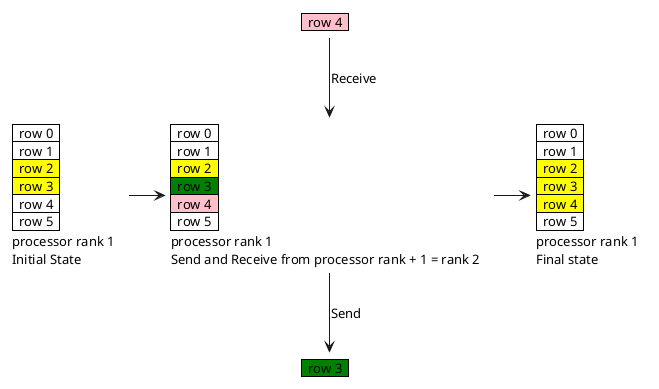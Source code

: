@startuml
skinparam ClassFontSize 11
<style>
note {
    backgroundcolor white
    shadowing 0
    linecolor transparent
}
</style>
note as element1
    <#green>|  row 3  |
end note

note as element2
    <#pink>|  row 4  |
end note

note as grid1l
    |  row 0  |
    |  row 1  |
    <#yellow>|  row 2  |
    <#yellow>|  row 3  |
    |  row 4  |
    |  row 5  |
    processor rank 1
    Initial State
end note
note as grid12
    |  row 0  |
    |  row 1  |
    <#yellow>|  row 2  |
    <#yellow>|  row 3  |
    <#yellow>|  row 4  |
    |  row 5  |
    processor rank 1
    Final state
end note


note as grid1
    |  row 0  |
    |  row 1  |
    <#yellow>|  row 2  |
    <#green>|  row 3  |
    <#pink>|  row 4  |
    |  row 5  |
    processor rank 1
    Send and Receive from processor rank + 1 = rank 2
end note
grid1l -> grid1
grid1 -> grid12
grid1 --> element1: Send
element2 --> grid1: Receive

@enduml